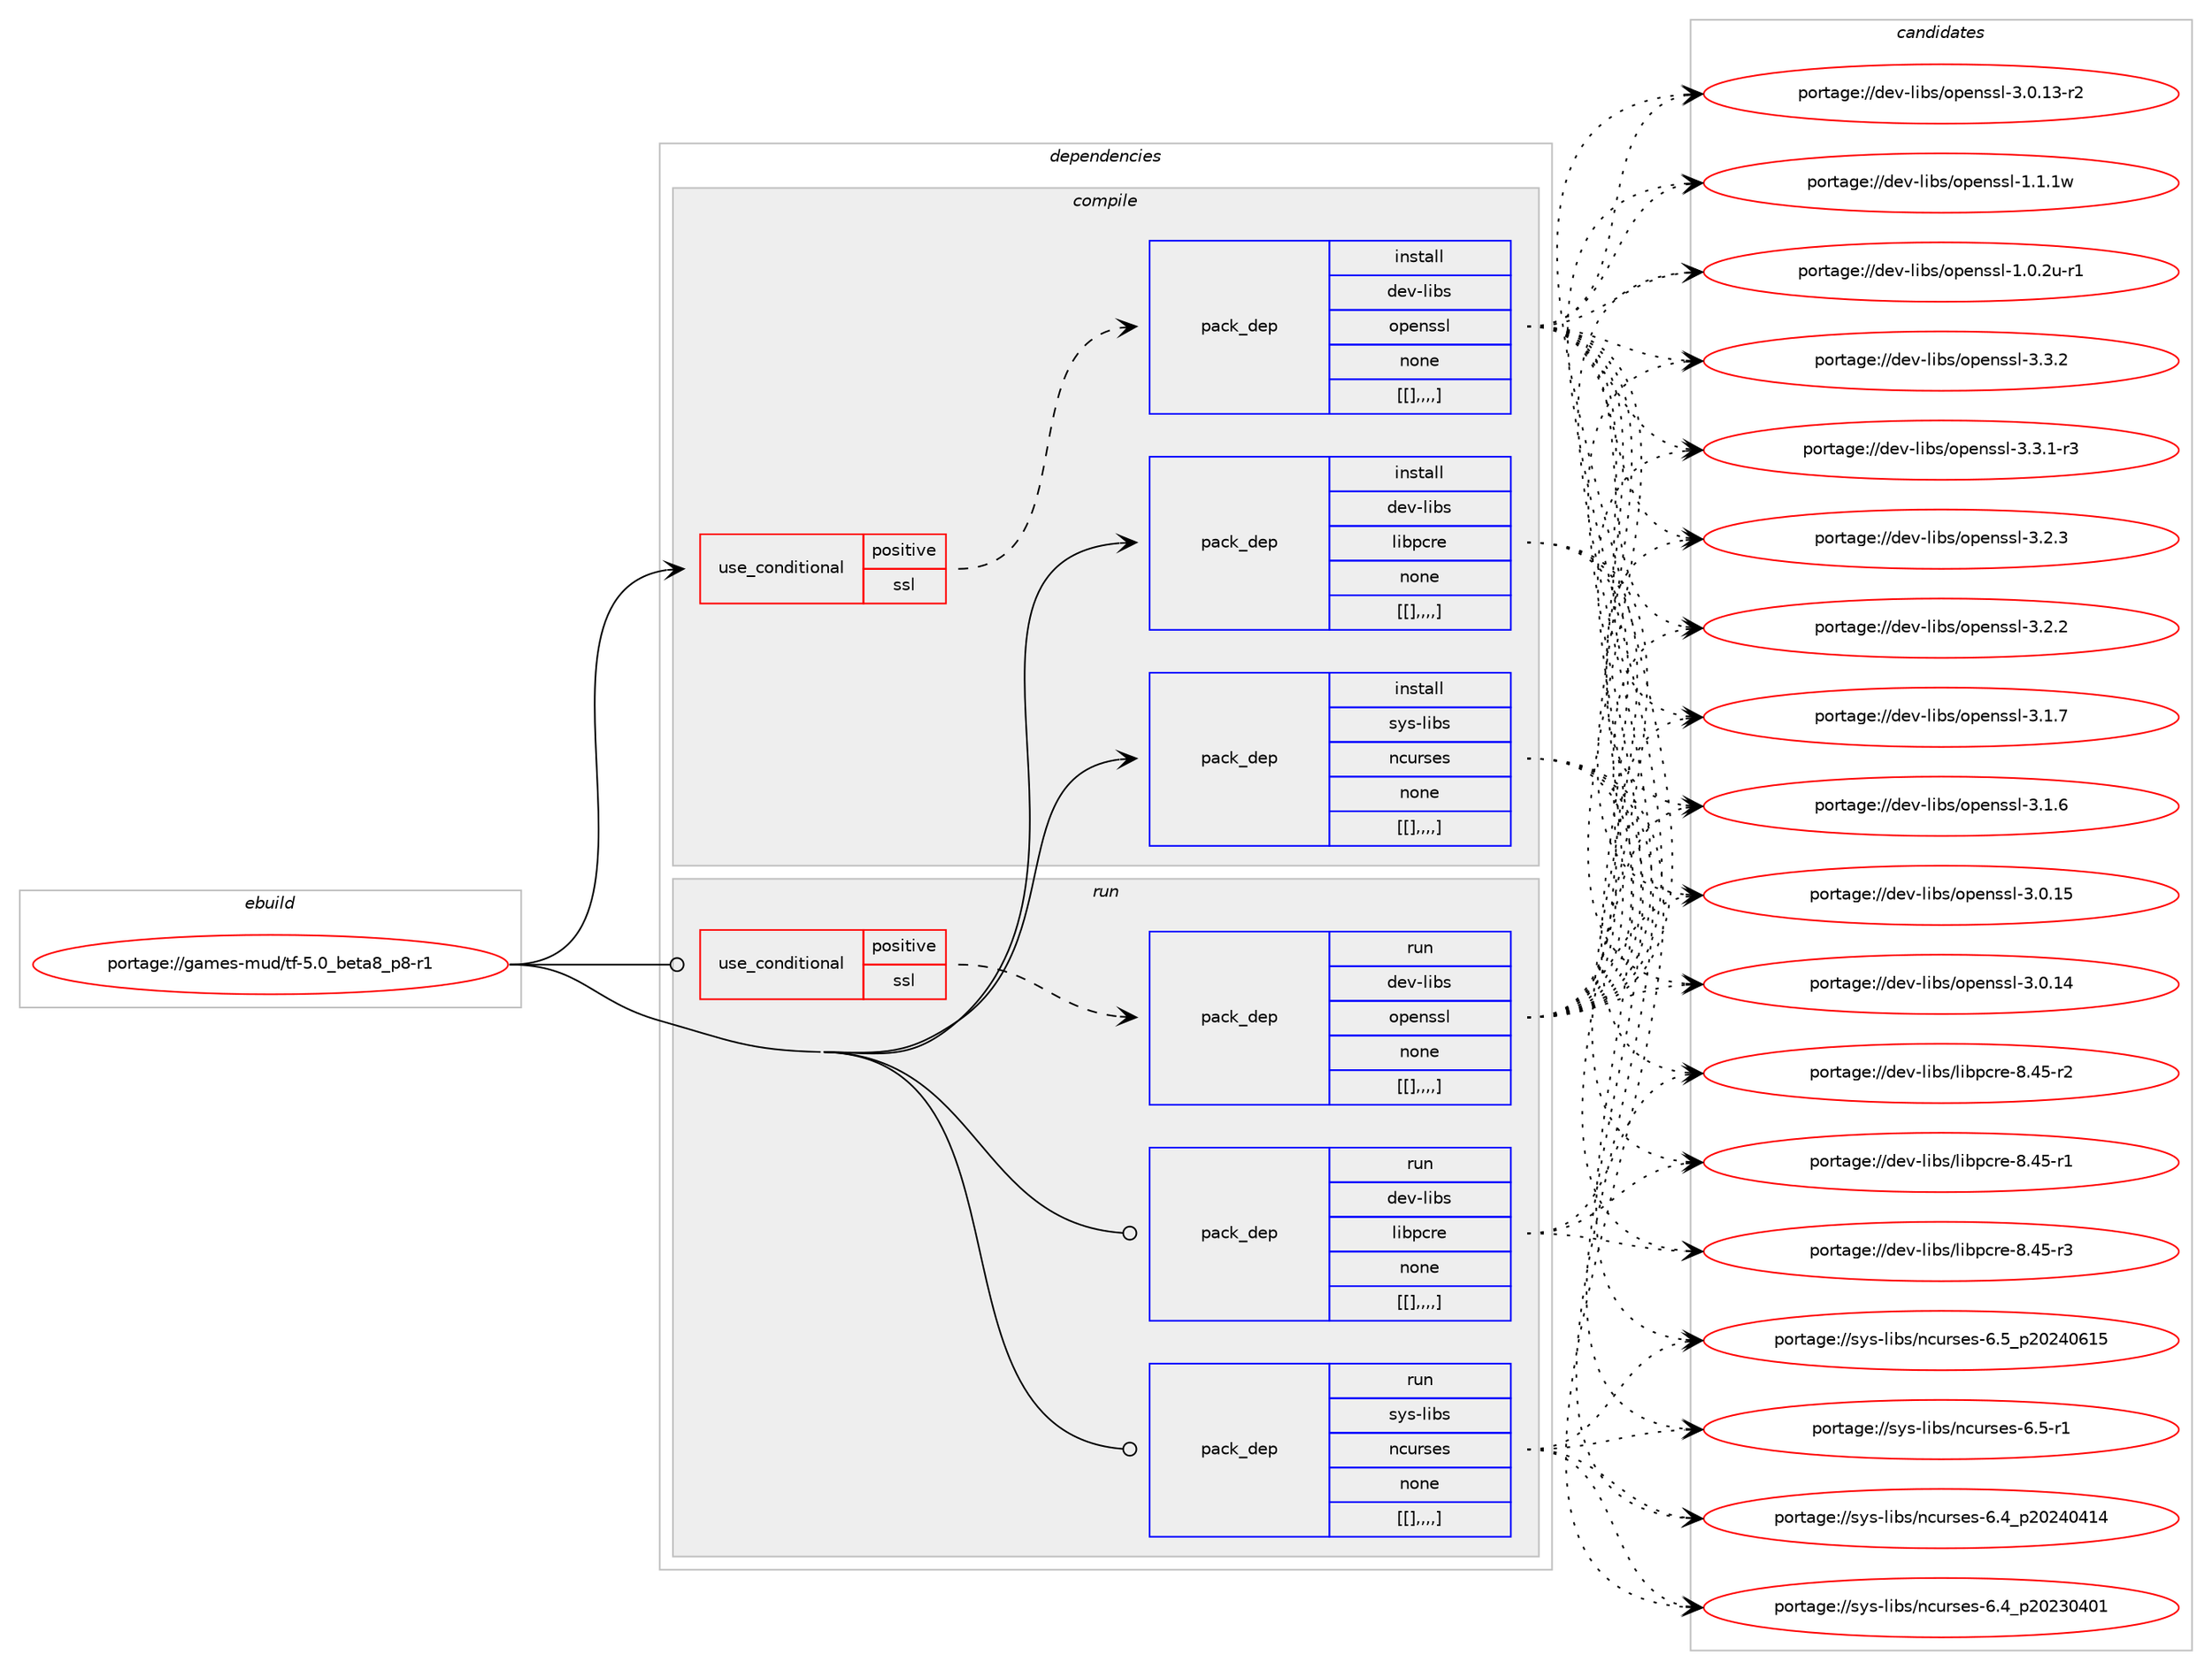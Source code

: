digraph prolog {

# *************
# Graph options
# *************

newrank=true;
concentrate=true;
compound=true;
graph [rankdir=LR,fontname=Helvetica,fontsize=10,ranksep=1.5];#, ranksep=2.5, nodesep=0.2];
edge  [arrowhead=vee];
node  [fontname=Helvetica,fontsize=10];

# **********
# The ebuild
# **********

subgraph cluster_leftcol {
color=gray;
label=<<i>ebuild</i>>;
id [label="portage://games-mud/tf-5.0_beta8_p8-r1", color=red, width=4, href="../games-mud/tf-5.0_beta8_p8-r1.svg"];
}

# ****************
# The dependencies
# ****************

subgraph cluster_midcol {
color=gray;
label=<<i>dependencies</i>>;
subgraph cluster_compile {
fillcolor="#eeeeee";
style=filled;
label=<<i>compile</i>>;
subgraph cond68915 {
dependency243152 [label=<<TABLE BORDER="0" CELLBORDER="1" CELLSPACING="0" CELLPADDING="4"><TR><TD ROWSPAN="3" CELLPADDING="10">use_conditional</TD></TR><TR><TD>positive</TD></TR><TR><TD>ssl</TD></TR></TABLE>>, shape=none, color=red];
subgraph pack172637 {
dependency243160 [label=<<TABLE BORDER="0" CELLBORDER="1" CELLSPACING="0" CELLPADDING="4" WIDTH="220"><TR><TD ROWSPAN="6" CELLPADDING="30">pack_dep</TD></TR><TR><TD WIDTH="110">install</TD></TR><TR><TD>dev-libs</TD></TR><TR><TD>openssl</TD></TR><TR><TD>none</TD></TR><TR><TD>[[],,,,]</TD></TR></TABLE>>, shape=none, color=blue];
}
dependency243152:e -> dependency243160:w [weight=20,style="dashed",arrowhead="vee"];
}
id:e -> dependency243152:w [weight=20,style="solid",arrowhead="vee"];
subgraph pack172688 {
dependency243219 [label=<<TABLE BORDER="0" CELLBORDER="1" CELLSPACING="0" CELLPADDING="4" WIDTH="220"><TR><TD ROWSPAN="6" CELLPADDING="30">pack_dep</TD></TR><TR><TD WIDTH="110">install</TD></TR><TR><TD>dev-libs</TD></TR><TR><TD>libpcre</TD></TR><TR><TD>none</TD></TR><TR><TD>[[],,,,]</TD></TR></TABLE>>, shape=none, color=blue];
}
id:e -> dependency243219:w [weight=20,style="solid",arrowhead="vee"];
subgraph pack172690 {
dependency243227 [label=<<TABLE BORDER="0" CELLBORDER="1" CELLSPACING="0" CELLPADDING="4" WIDTH="220"><TR><TD ROWSPAN="6" CELLPADDING="30">pack_dep</TD></TR><TR><TD WIDTH="110">install</TD></TR><TR><TD>sys-libs</TD></TR><TR><TD>ncurses</TD></TR><TR><TD>none</TD></TR><TR><TD>[[],,,,]</TD></TR></TABLE>>, shape=none, color=blue];
}
id:e -> dependency243227:w [weight=20,style="solid",arrowhead="vee"];
}
subgraph cluster_compileandrun {
fillcolor="#eeeeee";
style=filled;
label=<<i>compile and run</i>>;
}
subgraph cluster_run {
fillcolor="#eeeeee";
style=filled;
label=<<i>run</i>>;
subgraph cond68945 {
dependency243317 [label=<<TABLE BORDER="0" CELLBORDER="1" CELLSPACING="0" CELLPADDING="4"><TR><TD ROWSPAN="3" CELLPADDING="10">use_conditional</TD></TR><TR><TD>positive</TD></TR><TR><TD>ssl</TD></TR></TABLE>>, shape=none, color=red];
subgraph pack172777 {
dependency243339 [label=<<TABLE BORDER="0" CELLBORDER="1" CELLSPACING="0" CELLPADDING="4" WIDTH="220"><TR><TD ROWSPAN="6" CELLPADDING="30">pack_dep</TD></TR><TR><TD WIDTH="110">run</TD></TR><TR><TD>dev-libs</TD></TR><TR><TD>openssl</TD></TR><TR><TD>none</TD></TR><TR><TD>[[],,,,]</TD></TR></TABLE>>, shape=none, color=blue];
}
dependency243317:e -> dependency243339:w [weight=20,style="dashed",arrowhead="vee"];
}
id:e -> dependency243317:w [weight=20,style="solid",arrowhead="odot"];
subgraph pack172795 {
dependency243358 [label=<<TABLE BORDER="0" CELLBORDER="1" CELLSPACING="0" CELLPADDING="4" WIDTH="220"><TR><TD ROWSPAN="6" CELLPADDING="30">pack_dep</TD></TR><TR><TD WIDTH="110">run</TD></TR><TR><TD>dev-libs</TD></TR><TR><TD>libpcre</TD></TR><TR><TD>none</TD></TR><TR><TD>[[],,,,]</TD></TR></TABLE>>, shape=none, color=blue];
}
id:e -> dependency243358:w [weight=20,style="solid",arrowhead="odot"];
subgraph pack172821 {
dependency243375 [label=<<TABLE BORDER="0" CELLBORDER="1" CELLSPACING="0" CELLPADDING="4" WIDTH="220"><TR><TD ROWSPAN="6" CELLPADDING="30">pack_dep</TD></TR><TR><TD WIDTH="110">run</TD></TR><TR><TD>sys-libs</TD></TR><TR><TD>ncurses</TD></TR><TR><TD>none</TD></TR><TR><TD>[[],,,,]</TD></TR></TABLE>>, shape=none, color=blue];
}
id:e -> dependency243375:w [weight=20,style="solid",arrowhead="odot"];
}
}

# **************
# The candidates
# **************

subgraph cluster_choices {
rank=same;
color=gray;
label=<<i>candidates</i>>;

subgraph choice172079 {
color=black;
nodesep=1;
choice100101118451081059811547111112101110115115108455146514650 [label="portage://dev-libs/openssl-3.3.2", color=red, width=4,href="../dev-libs/openssl-3.3.2.svg"];
choice1001011184510810598115471111121011101151151084551465146494511451 [label="portage://dev-libs/openssl-3.3.1-r3", color=red, width=4,href="../dev-libs/openssl-3.3.1-r3.svg"];
choice100101118451081059811547111112101110115115108455146504651 [label="portage://dev-libs/openssl-3.2.3", color=red, width=4,href="../dev-libs/openssl-3.2.3.svg"];
choice100101118451081059811547111112101110115115108455146504650 [label="portage://dev-libs/openssl-3.2.2", color=red, width=4,href="../dev-libs/openssl-3.2.2.svg"];
choice100101118451081059811547111112101110115115108455146494655 [label="portage://dev-libs/openssl-3.1.7", color=red, width=4,href="../dev-libs/openssl-3.1.7.svg"];
choice100101118451081059811547111112101110115115108455146494654 [label="portage://dev-libs/openssl-3.1.6", color=red, width=4,href="../dev-libs/openssl-3.1.6.svg"];
choice10010111845108105981154711111210111011511510845514648464953 [label="portage://dev-libs/openssl-3.0.15", color=red, width=4,href="../dev-libs/openssl-3.0.15.svg"];
choice10010111845108105981154711111210111011511510845514648464952 [label="portage://dev-libs/openssl-3.0.14", color=red, width=4,href="../dev-libs/openssl-3.0.14.svg"];
choice100101118451081059811547111112101110115115108455146484649514511450 [label="portage://dev-libs/openssl-3.0.13-r2", color=red, width=4,href="../dev-libs/openssl-3.0.13-r2.svg"];
choice100101118451081059811547111112101110115115108454946494649119 [label="portage://dev-libs/openssl-1.1.1w", color=red, width=4,href="../dev-libs/openssl-1.1.1w.svg"];
choice1001011184510810598115471111121011101151151084549464846501174511449 [label="portage://dev-libs/openssl-1.0.2u-r1", color=red, width=4,href="../dev-libs/openssl-1.0.2u-r1.svg"];
dependency243160:e -> choice100101118451081059811547111112101110115115108455146514650:w [style=dotted,weight="100"];
dependency243160:e -> choice1001011184510810598115471111121011101151151084551465146494511451:w [style=dotted,weight="100"];
dependency243160:e -> choice100101118451081059811547111112101110115115108455146504651:w [style=dotted,weight="100"];
dependency243160:e -> choice100101118451081059811547111112101110115115108455146504650:w [style=dotted,weight="100"];
dependency243160:e -> choice100101118451081059811547111112101110115115108455146494655:w [style=dotted,weight="100"];
dependency243160:e -> choice100101118451081059811547111112101110115115108455146494654:w [style=dotted,weight="100"];
dependency243160:e -> choice10010111845108105981154711111210111011511510845514648464953:w [style=dotted,weight="100"];
dependency243160:e -> choice10010111845108105981154711111210111011511510845514648464952:w [style=dotted,weight="100"];
dependency243160:e -> choice100101118451081059811547111112101110115115108455146484649514511450:w [style=dotted,weight="100"];
dependency243160:e -> choice100101118451081059811547111112101110115115108454946494649119:w [style=dotted,weight="100"];
dependency243160:e -> choice1001011184510810598115471111121011101151151084549464846501174511449:w [style=dotted,weight="100"];
}
subgraph choice172092 {
color=black;
nodesep=1;
choice100101118451081059811547108105981129911410145564652534511451 [label="portage://dev-libs/libpcre-8.45-r3", color=red, width=4,href="../dev-libs/libpcre-8.45-r3.svg"];
choice100101118451081059811547108105981129911410145564652534511450 [label="portage://dev-libs/libpcre-8.45-r2", color=red, width=4,href="../dev-libs/libpcre-8.45-r2.svg"];
choice100101118451081059811547108105981129911410145564652534511449 [label="portage://dev-libs/libpcre-8.45-r1", color=red, width=4,href="../dev-libs/libpcre-8.45-r1.svg"];
dependency243219:e -> choice100101118451081059811547108105981129911410145564652534511451:w [style=dotted,weight="100"];
dependency243219:e -> choice100101118451081059811547108105981129911410145564652534511450:w [style=dotted,weight="100"];
dependency243219:e -> choice100101118451081059811547108105981129911410145564652534511449:w [style=dotted,weight="100"];
}
subgraph choice172126 {
color=black;
nodesep=1;
choice1151211154510810598115471109911711411510111545544653951125048505248544953 [label="portage://sys-libs/ncurses-6.5_p20240615", color=red, width=4,href="../sys-libs/ncurses-6.5_p20240615.svg"];
choice11512111545108105981154711099117114115101115455446534511449 [label="portage://sys-libs/ncurses-6.5-r1", color=red, width=4,href="../sys-libs/ncurses-6.5-r1.svg"];
choice1151211154510810598115471109911711411510111545544652951125048505248524952 [label="portage://sys-libs/ncurses-6.4_p20240414", color=red, width=4,href="../sys-libs/ncurses-6.4_p20240414.svg"];
choice1151211154510810598115471109911711411510111545544652951125048505148524849 [label="portage://sys-libs/ncurses-6.4_p20230401", color=red, width=4,href="../sys-libs/ncurses-6.4_p20230401.svg"];
dependency243227:e -> choice1151211154510810598115471109911711411510111545544653951125048505248544953:w [style=dotted,weight="100"];
dependency243227:e -> choice11512111545108105981154711099117114115101115455446534511449:w [style=dotted,weight="100"];
dependency243227:e -> choice1151211154510810598115471109911711411510111545544652951125048505248524952:w [style=dotted,weight="100"];
dependency243227:e -> choice1151211154510810598115471109911711411510111545544652951125048505148524849:w [style=dotted,weight="100"];
}
subgraph choice172134 {
color=black;
nodesep=1;
choice100101118451081059811547111112101110115115108455146514650 [label="portage://dev-libs/openssl-3.3.2", color=red, width=4,href="../dev-libs/openssl-3.3.2.svg"];
choice1001011184510810598115471111121011101151151084551465146494511451 [label="portage://dev-libs/openssl-3.3.1-r3", color=red, width=4,href="../dev-libs/openssl-3.3.1-r3.svg"];
choice100101118451081059811547111112101110115115108455146504651 [label="portage://dev-libs/openssl-3.2.3", color=red, width=4,href="../dev-libs/openssl-3.2.3.svg"];
choice100101118451081059811547111112101110115115108455146504650 [label="portage://dev-libs/openssl-3.2.2", color=red, width=4,href="../dev-libs/openssl-3.2.2.svg"];
choice100101118451081059811547111112101110115115108455146494655 [label="portage://dev-libs/openssl-3.1.7", color=red, width=4,href="../dev-libs/openssl-3.1.7.svg"];
choice100101118451081059811547111112101110115115108455146494654 [label="portage://dev-libs/openssl-3.1.6", color=red, width=4,href="../dev-libs/openssl-3.1.6.svg"];
choice10010111845108105981154711111210111011511510845514648464953 [label="portage://dev-libs/openssl-3.0.15", color=red, width=4,href="../dev-libs/openssl-3.0.15.svg"];
choice10010111845108105981154711111210111011511510845514648464952 [label="portage://dev-libs/openssl-3.0.14", color=red, width=4,href="../dev-libs/openssl-3.0.14.svg"];
choice100101118451081059811547111112101110115115108455146484649514511450 [label="portage://dev-libs/openssl-3.0.13-r2", color=red, width=4,href="../dev-libs/openssl-3.0.13-r2.svg"];
choice100101118451081059811547111112101110115115108454946494649119 [label="portage://dev-libs/openssl-1.1.1w", color=red, width=4,href="../dev-libs/openssl-1.1.1w.svg"];
choice1001011184510810598115471111121011101151151084549464846501174511449 [label="portage://dev-libs/openssl-1.0.2u-r1", color=red, width=4,href="../dev-libs/openssl-1.0.2u-r1.svg"];
dependency243339:e -> choice100101118451081059811547111112101110115115108455146514650:w [style=dotted,weight="100"];
dependency243339:e -> choice1001011184510810598115471111121011101151151084551465146494511451:w [style=dotted,weight="100"];
dependency243339:e -> choice100101118451081059811547111112101110115115108455146504651:w [style=dotted,weight="100"];
dependency243339:e -> choice100101118451081059811547111112101110115115108455146504650:w [style=dotted,weight="100"];
dependency243339:e -> choice100101118451081059811547111112101110115115108455146494655:w [style=dotted,weight="100"];
dependency243339:e -> choice100101118451081059811547111112101110115115108455146494654:w [style=dotted,weight="100"];
dependency243339:e -> choice10010111845108105981154711111210111011511510845514648464953:w [style=dotted,weight="100"];
dependency243339:e -> choice10010111845108105981154711111210111011511510845514648464952:w [style=dotted,weight="100"];
dependency243339:e -> choice100101118451081059811547111112101110115115108455146484649514511450:w [style=dotted,weight="100"];
dependency243339:e -> choice100101118451081059811547111112101110115115108454946494649119:w [style=dotted,weight="100"];
dependency243339:e -> choice1001011184510810598115471111121011101151151084549464846501174511449:w [style=dotted,weight="100"];
}
subgraph choice172211 {
color=black;
nodesep=1;
choice100101118451081059811547108105981129911410145564652534511451 [label="portage://dev-libs/libpcre-8.45-r3", color=red, width=4,href="../dev-libs/libpcre-8.45-r3.svg"];
choice100101118451081059811547108105981129911410145564652534511450 [label="portage://dev-libs/libpcre-8.45-r2", color=red, width=4,href="../dev-libs/libpcre-8.45-r2.svg"];
choice100101118451081059811547108105981129911410145564652534511449 [label="portage://dev-libs/libpcre-8.45-r1", color=red, width=4,href="../dev-libs/libpcre-8.45-r1.svg"];
dependency243358:e -> choice100101118451081059811547108105981129911410145564652534511451:w [style=dotted,weight="100"];
dependency243358:e -> choice100101118451081059811547108105981129911410145564652534511450:w [style=dotted,weight="100"];
dependency243358:e -> choice100101118451081059811547108105981129911410145564652534511449:w [style=dotted,weight="100"];
}
subgraph choice172213 {
color=black;
nodesep=1;
choice1151211154510810598115471109911711411510111545544653951125048505248544953 [label="portage://sys-libs/ncurses-6.5_p20240615", color=red, width=4,href="../sys-libs/ncurses-6.5_p20240615.svg"];
choice11512111545108105981154711099117114115101115455446534511449 [label="portage://sys-libs/ncurses-6.5-r1", color=red, width=4,href="../sys-libs/ncurses-6.5-r1.svg"];
choice1151211154510810598115471109911711411510111545544652951125048505248524952 [label="portage://sys-libs/ncurses-6.4_p20240414", color=red, width=4,href="../sys-libs/ncurses-6.4_p20240414.svg"];
choice1151211154510810598115471109911711411510111545544652951125048505148524849 [label="portage://sys-libs/ncurses-6.4_p20230401", color=red, width=4,href="../sys-libs/ncurses-6.4_p20230401.svg"];
dependency243375:e -> choice1151211154510810598115471109911711411510111545544653951125048505248544953:w [style=dotted,weight="100"];
dependency243375:e -> choice11512111545108105981154711099117114115101115455446534511449:w [style=dotted,weight="100"];
dependency243375:e -> choice1151211154510810598115471109911711411510111545544652951125048505248524952:w [style=dotted,weight="100"];
dependency243375:e -> choice1151211154510810598115471109911711411510111545544652951125048505148524849:w [style=dotted,weight="100"];
}
}

}

